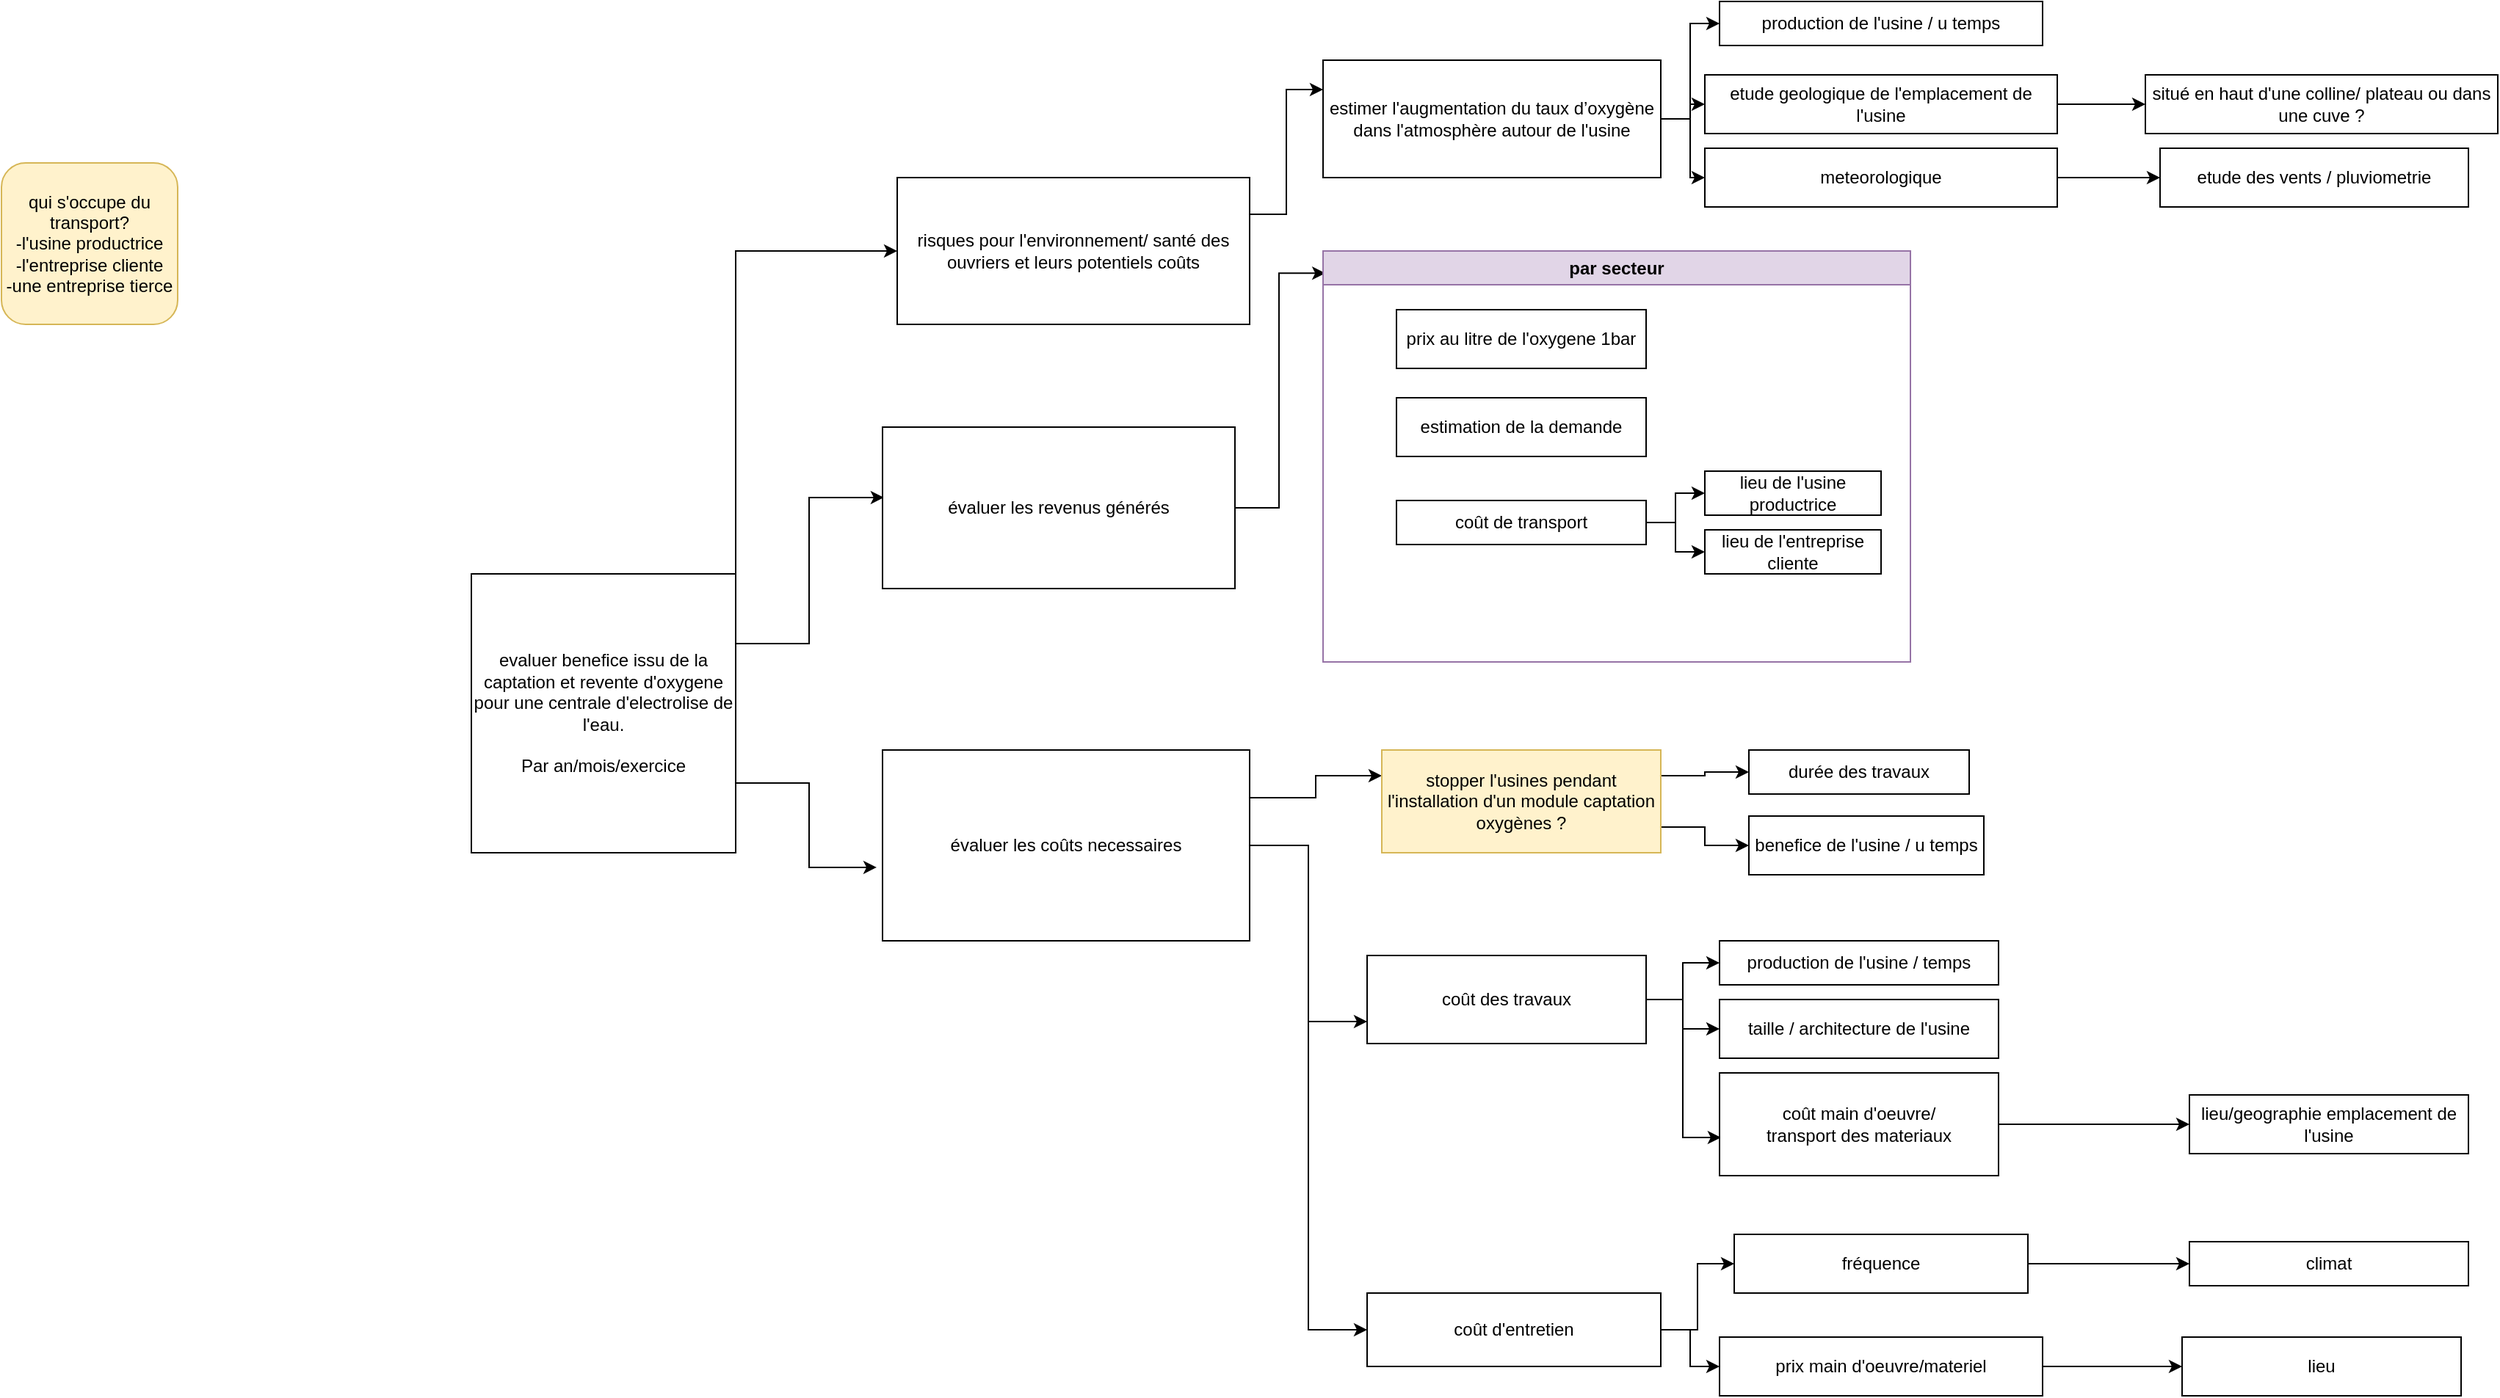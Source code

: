<mxfile title="PPE" version="20.8.18" type="github">
  <diagram id="kgpKYQtTHZ0yAKxKKP6v" name="PPE" title="PPE">
    <mxGraphModel dx="3134" dy="1893" grid="1" gridSize="10" guides="1" tooltips="1" connect="1" arrows="1" fold="1" page="1" pageScale="1" pageWidth="850" pageHeight="1100" math="0" shadow="0">
      <root>
        <mxCell id="0" />
        <mxCell id="1" parent="0" />
        <mxCell id="a-7JB9tWbcIdKE0PISEG-4" style="edgeStyle=orthogonalEdgeStyle;rounded=0;orthogonalLoop=1;jettySize=auto;html=1;exitX=1;exitY=0.25;exitDx=0;exitDy=0;entryX=0.004;entryY=0.436;entryDx=0;entryDy=0;entryPerimeter=0;" parent="1" source="a-7JB9tWbcIdKE0PISEG-1" target="a-7JB9tWbcIdKE0PISEG-2" edge="1">
          <mxGeometry relative="1" as="geometry" />
        </mxCell>
        <mxCell id="a-7JB9tWbcIdKE0PISEG-5" style="edgeStyle=orthogonalEdgeStyle;rounded=0;orthogonalLoop=1;jettySize=auto;html=1;exitX=1;exitY=0.75;exitDx=0;exitDy=0;entryX=-0.016;entryY=0.615;entryDx=0;entryDy=0;entryPerimeter=0;" parent="1" source="a-7JB9tWbcIdKE0PISEG-1" target="a-7JB9tWbcIdKE0PISEG-3" edge="1">
          <mxGeometry relative="1" as="geometry" />
        </mxCell>
        <mxCell id="a-7JB9tWbcIdKE0PISEG-8" style="edgeStyle=orthogonalEdgeStyle;rounded=0;orthogonalLoop=1;jettySize=auto;html=1;exitX=1;exitY=0;exitDx=0;exitDy=0;entryX=0;entryY=0.5;entryDx=0;entryDy=0;" parent="1" source="a-7JB9tWbcIdKE0PISEG-1" target="a-7JB9tWbcIdKE0PISEG-7" edge="1">
          <mxGeometry relative="1" as="geometry" />
        </mxCell>
        <mxCell id="a-7JB9tWbcIdKE0PISEG-1" value="&lt;div&gt;evaluer benefice issu de la captation et revente d&#39;oxygene pour une centrale d&#39;electrolise de l&#39;eau.&lt;/div&gt;&lt;div&gt;&lt;br&gt;&lt;/div&gt;&lt;div&gt;Par an/mois/exercice&lt;br&gt;&lt;/div&gt;" style="rounded=0;whiteSpace=wrap;html=1;" parent="1" vertex="1">
          <mxGeometry x="-810" y="210" width="180" height="190" as="geometry" />
        </mxCell>
        <mxCell id="a-7JB9tWbcIdKE0PISEG-21" style="edgeStyle=orthogonalEdgeStyle;rounded=0;orthogonalLoop=1;jettySize=auto;html=1;exitX=1;exitY=0.5;exitDx=0;exitDy=0;entryX=0.004;entryY=0.054;entryDx=0;entryDy=0;entryPerimeter=0;" parent="1" source="a-7JB9tWbcIdKE0PISEG-2" target="a-7JB9tWbcIdKE0PISEG-12" edge="1">
          <mxGeometry relative="1" as="geometry" />
        </mxCell>
        <mxCell id="a-7JB9tWbcIdKE0PISEG-2" value="évaluer les revenus générés" style="rounded=0;whiteSpace=wrap;html=1;" parent="1" vertex="1">
          <mxGeometry x="-530" y="110" width="240" height="110" as="geometry" />
        </mxCell>
        <mxCell id="a-7JB9tWbcIdKE0PISEG-18" style="edgeStyle=orthogonalEdgeStyle;rounded=0;orthogonalLoop=1;jettySize=auto;html=1;exitX=1;exitY=0.25;exitDx=0;exitDy=0;entryX=0;entryY=0.25;entryDx=0;entryDy=0;" parent="1" source="a-7JB9tWbcIdKE0PISEG-3" target="a-7JB9tWbcIdKE0PISEG-6" edge="1">
          <mxGeometry relative="1" as="geometry" />
        </mxCell>
        <mxCell id="VD8mtoYoSRtx0puPlRCx-1" style="edgeStyle=orthogonalEdgeStyle;rounded=0;orthogonalLoop=1;jettySize=auto;html=1;entryX=0;entryY=0.75;entryDx=0;entryDy=0;" edge="1" parent="1" source="a-7JB9tWbcIdKE0PISEG-3" target="a-7JB9tWbcIdKE0PISEG-15">
          <mxGeometry relative="1" as="geometry" />
        </mxCell>
        <mxCell id="VD8mtoYoSRtx0puPlRCx-12" style="edgeStyle=orthogonalEdgeStyle;rounded=0;orthogonalLoop=1;jettySize=auto;html=1;entryX=0;entryY=0.5;entryDx=0;entryDy=0;" edge="1" parent="1" source="a-7JB9tWbcIdKE0PISEG-3" target="VD8mtoYoSRtx0puPlRCx-11">
          <mxGeometry relative="1" as="geometry" />
        </mxCell>
        <mxCell id="a-7JB9tWbcIdKE0PISEG-3" value="évaluer les coûts necessaires" style="rounded=0;whiteSpace=wrap;html=1;" parent="1" vertex="1">
          <mxGeometry x="-530" y="330" width="250" height="130" as="geometry" />
        </mxCell>
        <mxCell id="a-7JB9tWbcIdKE0PISEG-19" style="edgeStyle=orthogonalEdgeStyle;rounded=0;orthogonalLoop=1;jettySize=auto;html=1;exitX=1;exitY=0.25;exitDx=0;exitDy=0;entryX=0;entryY=0.5;entryDx=0;entryDy=0;" parent="1" source="a-7JB9tWbcIdKE0PISEG-6" target="a-7JB9tWbcIdKE0PISEG-16" edge="1">
          <mxGeometry relative="1" as="geometry" />
        </mxCell>
        <mxCell id="a-7JB9tWbcIdKE0PISEG-20" style="edgeStyle=orthogonalEdgeStyle;rounded=0;orthogonalLoop=1;jettySize=auto;html=1;exitX=1;exitY=0.75;exitDx=0;exitDy=0;entryX=0;entryY=0.5;entryDx=0;entryDy=0;" parent="1" source="a-7JB9tWbcIdKE0PISEG-6" target="a-7JB9tWbcIdKE0PISEG-17" edge="1">
          <mxGeometry relative="1" as="geometry" />
        </mxCell>
        <mxCell id="a-7JB9tWbcIdKE0PISEG-6" value="stopper l&#39;usines pendant l&#39;installation d&#39;un module captation oxygènes ?" style="rounded=0;whiteSpace=wrap;html=1;fillColor=#fff2cc;strokeColor=#d6b656;" parent="1" vertex="1">
          <mxGeometry x="-190" y="330" width="190" height="70" as="geometry" />
        </mxCell>
        <mxCell id="a-7JB9tWbcIdKE0PISEG-10" style="edgeStyle=orthogonalEdgeStyle;rounded=0;orthogonalLoop=1;jettySize=auto;html=1;exitX=1;exitY=0.25;exitDx=0;exitDy=0;entryX=0;entryY=0.25;entryDx=0;entryDy=0;" parent="1" source="a-7JB9tWbcIdKE0PISEG-7" target="a-7JB9tWbcIdKE0PISEG-9" edge="1">
          <mxGeometry relative="1" as="geometry" />
        </mxCell>
        <mxCell id="a-7JB9tWbcIdKE0PISEG-7" value="risques pour l&#39;environnement/ santé des ouvriers et leurs potentiels coûts" style="rounded=0;whiteSpace=wrap;html=1;" parent="1" vertex="1">
          <mxGeometry x="-520" y="-60" width="240" height="100" as="geometry" />
        </mxCell>
        <mxCell id="a-7JB9tWbcIdKE0PISEG-36" style="edgeStyle=orthogonalEdgeStyle;rounded=0;orthogonalLoop=1;jettySize=auto;html=1;entryX=0;entryY=0.5;entryDx=0;entryDy=0;" parent="1" source="a-7JB9tWbcIdKE0PISEG-9" target="a-7JB9tWbcIdKE0PISEG-33" edge="1">
          <mxGeometry relative="1" as="geometry" />
        </mxCell>
        <mxCell id="a-7JB9tWbcIdKE0PISEG-37" style="edgeStyle=orthogonalEdgeStyle;rounded=0;orthogonalLoop=1;jettySize=auto;html=1;entryX=0;entryY=0.5;entryDx=0;entryDy=0;" parent="1" source="a-7JB9tWbcIdKE0PISEG-9" target="a-7JB9tWbcIdKE0PISEG-31" edge="1">
          <mxGeometry relative="1" as="geometry" />
        </mxCell>
        <mxCell id="a-7JB9tWbcIdKE0PISEG-38" style="edgeStyle=orthogonalEdgeStyle;rounded=0;orthogonalLoop=1;jettySize=auto;html=1;entryX=0;entryY=0.5;entryDx=0;entryDy=0;" parent="1" source="a-7JB9tWbcIdKE0PISEG-9" target="a-7JB9tWbcIdKE0PISEG-30" edge="1">
          <mxGeometry relative="1" as="geometry" />
        </mxCell>
        <mxCell id="a-7JB9tWbcIdKE0PISEG-9" value="estimer l&#39;augmentation du taux d’oxygène dans l&#39;atmosphère autour de l&#39;usine" style="rounded=0;whiteSpace=wrap;html=1;" parent="1" vertex="1">
          <mxGeometry x="-230" y="-140" width="230" height="80" as="geometry" />
        </mxCell>
        <mxCell id="a-7JB9tWbcIdKE0PISEG-12" value="par secteur" style="swimlane;whiteSpace=wrap;html=1;fillColor=#e1d5e7;strokeColor=#9673a6;" parent="1" vertex="1">
          <mxGeometry x="-230" y="-10" width="400" height="280" as="geometry" />
        </mxCell>
        <mxCell id="a-7JB9tWbcIdKE0PISEG-11" value="prix au litre de l&#39;oxygene 1bar" style="rounded=0;whiteSpace=wrap;html=1;" parent="a-7JB9tWbcIdKE0PISEG-12" vertex="1">
          <mxGeometry x="50" y="40" width="170" height="40" as="geometry" />
        </mxCell>
        <mxCell id="a-7JB9tWbcIdKE0PISEG-14" value="estimation de la demande" style="rounded=0;whiteSpace=wrap;html=1;" parent="a-7JB9tWbcIdKE0PISEG-12" vertex="1">
          <mxGeometry x="50" y="100" width="170" height="40" as="geometry" />
        </mxCell>
        <mxCell id="a-7JB9tWbcIdKE0PISEG-28" style="edgeStyle=orthogonalEdgeStyle;rounded=0;orthogonalLoop=1;jettySize=auto;html=1;entryX=0;entryY=0.5;entryDx=0;entryDy=0;" parent="a-7JB9tWbcIdKE0PISEG-12" source="a-7JB9tWbcIdKE0PISEG-25" target="a-7JB9tWbcIdKE0PISEG-26" edge="1">
          <mxGeometry relative="1" as="geometry" />
        </mxCell>
        <mxCell id="a-7JB9tWbcIdKE0PISEG-29" style="edgeStyle=orthogonalEdgeStyle;rounded=0;orthogonalLoop=1;jettySize=auto;html=1;" parent="a-7JB9tWbcIdKE0PISEG-12" source="a-7JB9tWbcIdKE0PISEG-25" target="a-7JB9tWbcIdKE0PISEG-27" edge="1">
          <mxGeometry relative="1" as="geometry" />
        </mxCell>
        <mxCell id="a-7JB9tWbcIdKE0PISEG-25" value="&lt;div&gt;coût de transport&lt;br&gt;&lt;/div&gt;" style="rounded=0;whiteSpace=wrap;html=1;" parent="a-7JB9tWbcIdKE0PISEG-12" vertex="1">
          <mxGeometry x="50" y="170" width="170" height="30" as="geometry" />
        </mxCell>
        <mxCell id="a-7JB9tWbcIdKE0PISEG-26" value="lieu de l&#39;usine productrice" style="rounded=0;whiteSpace=wrap;html=1;" parent="a-7JB9tWbcIdKE0PISEG-12" vertex="1">
          <mxGeometry x="260" y="150" width="120" height="30" as="geometry" />
        </mxCell>
        <mxCell id="a-7JB9tWbcIdKE0PISEG-27" value="lieu de l&#39;entreprise cliente" style="rounded=0;whiteSpace=wrap;html=1;" parent="a-7JB9tWbcIdKE0PISEG-12" vertex="1">
          <mxGeometry x="260" y="190" width="120" height="30" as="geometry" />
        </mxCell>
        <mxCell id="VD8mtoYoSRtx0puPlRCx-4" style="edgeStyle=orthogonalEdgeStyle;rounded=0;orthogonalLoop=1;jettySize=auto;html=1;" edge="1" parent="1" source="a-7JB9tWbcIdKE0PISEG-15" target="VD8mtoYoSRtx0puPlRCx-2">
          <mxGeometry relative="1" as="geometry" />
        </mxCell>
        <mxCell id="VD8mtoYoSRtx0puPlRCx-5" style="edgeStyle=orthogonalEdgeStyle;rounded=0;orthogonalLoop=1;jettySize=auto;html=1;entryX=0;entryY=0.5;entryDx=0;entryDy=0;" edge="1" parent="1" source="a-7JB9tWbcIdKE0PISEG-15" target="VD8mtoYoSRtx0puPlRCx-3">
          <mxGeometry relative="1" as="geometry" />
        </mxCell>
        <mxCell id="VD8mtoYoSRtx0puPlRCx-9" style="edgeStyle=orthogonalEdgeStyle;rounded=0;orthogonalLoop=1;jettySize=auto;html=1;entryX=0.005;entryY=0.629;entryDx=0;entryDy=0;entryPerimeter=0;" edge="1" parent="1" source="a-7JB9tWbcIdKE0PISEG-15" target="VD8mtoYoSRtx0puPlRCx-8">
          <mxGeometry relative="1" as="geometry" />
        </mxCell>
        <mxCell id="a-7JB9tWbcIdKE0PISEG-15" value="coût des travaux" style="rounded=0;whiteSpace=wrap;html=1;" parent="1" vertex="1">
          <mxGeometry x="-200" y="470" width="190" height="60" as="geometry" />
        </mxCell>
        <mxCell id="a-7JB9tWbcIdKE0PISEG-16" value="durée des travaux" style="rounded=0;whiteSpace=wrap;html=1;" parent="1" vertex="1">
          <mxGeometry x="60" y="330" width="150" height="30" as="geometry" />
        </mxCell>
        <mxCell id="a-7JB9tWbcIdKE0PISEG-17" value="benefice de l&#39;usine / u temps" style="rounded=0;whiteSpace=wrap;html=1;" parent="1" vertex="1">
          <mxGeometry x="60" y="375" width="160" height="40" as="geometry" />
        </mxCell>
        <mxCell id="a-7JB9tWbcIdKE0PISEG-24" value="&lt;div&gt;qui s&#39;occupe du transport?&lt;/div&gt;&lt;div&gt;-l&#39;usine productrice&lt;/div&gt;&lt;div&gt;-l&#39;entreprise cliente&lt;/div&gt;&lt;div&gt;-une entreprise tierce&lt;br&gt;&lt;/div&gt;" style="rounded=1;whiteSpace=wrap;html=1;fillColor=#fff2cc;strokeColor=#d6b656;" parent="1" vertex="1">
          <mxGeometry x="-1130" y="-70" width="120" height="110" as="geometry" />
        </mxCell>
        <mxCell id="a-7JB9tWbcIdKE0PISEG-30" value="production de l&#39;usine / u temps" style="rounded=0;whiteSpace=wrap;html=1;" parent="1" vertex="1">
          <mxGeometry x="40" y="-180" width="220" height="30" as="geometry" />
        </mxCell>
        <mxCell id="a-7JB9tWbcIdKE0PISEG-43" style="edgeStyle=orthogonalEdgeStyle;rounded=0;orthogonalLoop=1;jettySize=auto;html=1;entryX=0;entryY=0.5;entryDx=0;entryDy=0;" parent="1" source="a-7JB9tWbcIdKE0PISEG-31" target="a-7JB9tWbcIdKE0PISEG-40" edge="1">
          <mxGeometry relative="1" as="geometry" />
        </mxCell>
        <mxCell id="a-7JB9tWbcIdKE0PISEG-31" value="etude geologique de l&#39;emplacement de l&#39;usine" style="rounded=0;whiteSpace=wrap;html=1;" parent="1" vertex="1">
          <mxGeometry x="30" y="-130" width="240" height="40" as="geometry" />
        </mxCell>
        <mxCell id="a-7JB9tWbcIdKE0PISEG-39" style="edgeStyle=orthogonalEdgeStyle;rounded=0;orthogonalLoop=1;jettySize=auto;html=1;entryX=0;entryY=0.5;entryDx=0;entryDy=0;" parent="1" source="a-7JB9tWbcIdKE0PISEG-33" target="a-7JB9tWbcIdKE0PISEG-34" edge="1">
          <mxGeometry relative="1" as="geometry" />
        </mxCell>
        <mxCell id="a-7JB9tWbcIdKE0PISEG-33" value="meteorologique" style="whiteSpace=wrap;html=1;" parent="1" vertex="1">
          <mxGeometry x="30" y="-80" width="240" height="40" as="geometry" />
        </mxCell>
        <mxCell id="a-7JB9tWbcIdKE0PISEG-34" value="etude des vents / pluviometrie" style="rounded=0;whiteSpace=wrap;html=1;" parent="1" vertex="1">
          <mxGeometry x="340" y="-80" width="210" height="40" as="geometry" />
        </mxCell>
        <mxCell id="a-7JB9tWbcIdKE0PISEG-40" value="situé en haut d&#39;une colline/ plateau ou dans une cuve ?" style="rounded=0;whiteSpace=wrap;html=1;" parent="1" vertex="1">
          <mxGeometry x="330" y="-130" width="240" height="40" as="geometry" />
        </mxCell>
        <mxCell id="VD8mtoYoSRtx0puPlRCx-2" value="production de l&#39;usine / temps" style="rounded=0;whiteSpace=wrap;html=1;" vertex="1" parent="1">
          <mxGeometry x="40" y="460" width="190" height="30" as="geometry" />
        </mxCell>
        <mxCell id="VD8mtoYoSRtx0puPlRCx-3" value="taille / architecture de l&#39;usine" style="rounded=0;whiteSpace=wrap;html=1;" vertex="1" parent="1">
          <mxGeometry x="40" y="500" width="190" height="40" as="geometry" />
        </mxCell>
        <mxCell id="VD8mtoYoSRtx0puPlRCx-6" value="lieu/geographie emplacement de l&#39;usine" style="rounded=0;whiteSpace=wrap;html=1;" vertex="1" parent="1">
          <mxGeometry x="360" y="565" width="190" height="40" as="geometry" />
        </mxCell>
        <mxCell id="VD8mtoYoSRtx0puPlRCx-10" style="edgeStyle=orthogonalEdgeStyle;rounded=0;orthogonalLoop=1;jettySize=auto;html=1;entryX=0;entryY=0.5;entryDx=0;entryDy=0;" edge="1" parent="1" source="VD8mtoYoSRtx0puPlRCx-8" target="VD8mtoYoSRtx0puPlRCx-6">
          <mxGeometry relative="1" as="geometry" />
        </mxCell>
        <mxCell id="VD8mtoYoSRtx0puPlRCx-8" value="&lt;div&gt;coût main d&#39;oeuvre/&lt;/div&gt;&lt;div&gt;transport des materiaux&lt;br&gt;&lt;/div&gt;" style="rounded=0;whiteSpace=wrap;html=1;" vertex="1" parent="1">
          <mxGeometry x="40" y="550" width="190" height="70" as="geometry" />
        </mxCell>
        <mxCell id="VD8mtoYoSRtx0puPlRCx-17" style="edgeStyle=orthogonalEdgeStyle;rounded=0;orthogonalLoop=1;jettySize=auto;html=1;entryX=0;entryY=0.5;entryDx=0;entryDy=0;" edge="1" parent="1" source="VD8mtoYoSRtx0puPlRCx-11" target="VD8mtoYoSRtx0puPlRCx-16">
          <mxGeometry relative="1" as="geometry" />
        </mxCell>
        <mxCell id="VD8mtoYoSRtx0puPlRCx-20" style="edgeStyle=orthogonalEdgeStyle;rounded=0;orthogonalLoop=1;jettySize=auto;html=1;entryX=0;entryY=0.5;entryDx=0;entryDy=0;" edge="1" parent="1" source="VD8mtoYoSRtx0puPlRCx-11" target="VD8mtoYoSRtx0puPlRCx-19">
          <mxGeometry relative="1" as="geometry" />
        </mxCell>
        <mxCell id="VD8mtoYoSRtx0puPlRCx-11" value="coût d&#39;entretien" style="rounded=0;whiteSpace=wrap;html=1;" vertex="1" parent="1">
          <mxGeometry x="-200" y="700" width="200" height="50" as="geometry" />
        </mxCell>
        <mxCell id="VD8mtoYoSRtx0puPlRCx-13" value="climat" style="rounded=0;whiteSpace=wrap;html=1;" vertex="1" parent="1">
          <mxGeometry x="360" y="665" width="190" height="30" as="geometry" />
        </mxCell>
        <mxCell id="VD8mtoYoSRtx0puPlRCx-15" value="lieu" style="rounded=0;whiteSpace=wrap;html=1;" vertex="1" parent="1">
          <mxGeometry x="355" y="730" width="190" height="40" as="geometry" />
        </mxCell>
        <mxCell id="VD8mtoYoSRtx0puPlRCx-18" style="edgeStyle=orthogonalEdgeStyle;rounded=0;orthogonalLoop=1;jettySize=auto;html=1;entryX=0;entryY=0.5;entryDx=0;entryDy=0;" edge="1" parent="1" source="VD8mtoYoSRtx0puPlRCx-16" target="VD8mtoYoSRtx0puPlRCx-15">
          <mxGeometry relative="1" as="geometry" />
        </mxCell>
        <mxCell id="VD8mtoYoSRtx0puPlRCx-16" value="prix main d&#39;oeuvre/materiel" style="rounded=0;whiteSpace=wrap;html=1;" vertex="1" parent="1">
          <mxGeometry x="40" y="730" width="220" height="40" as="geometry" />
        </mxCell>
        <mxCell id="VD8mtoYoSRtx0puPlRCx-21" style="edgeStyle=orthogonalEdgeStyle;rounded=0;orthogonalLoop=1;jettySize=auto;html=1;entryX=0;entryY=0.5;entryDx=0;entryDy=0;" edge="1" parent="1" source="VD8mtoYoSRtx0puPlRCx-19" target="VD8mtoYoSRtx0puPlRCx-13">
          <mxGeometry relative="1" as="geometry" />
        </mxCell>
        <mxCell id="VD8mtoYoSRtx0puPlRCx-19" value="fréquence" style="rounded=0;whiteSpace=wrap;html=1;" vertex="1" parent="1">
          <mxGeometry x="50" y="660" width="200" height="40" as="geometry" />
        </mxCell>
      </root>
    </mxGraphModel>
  </diagram>
</mxfile>
